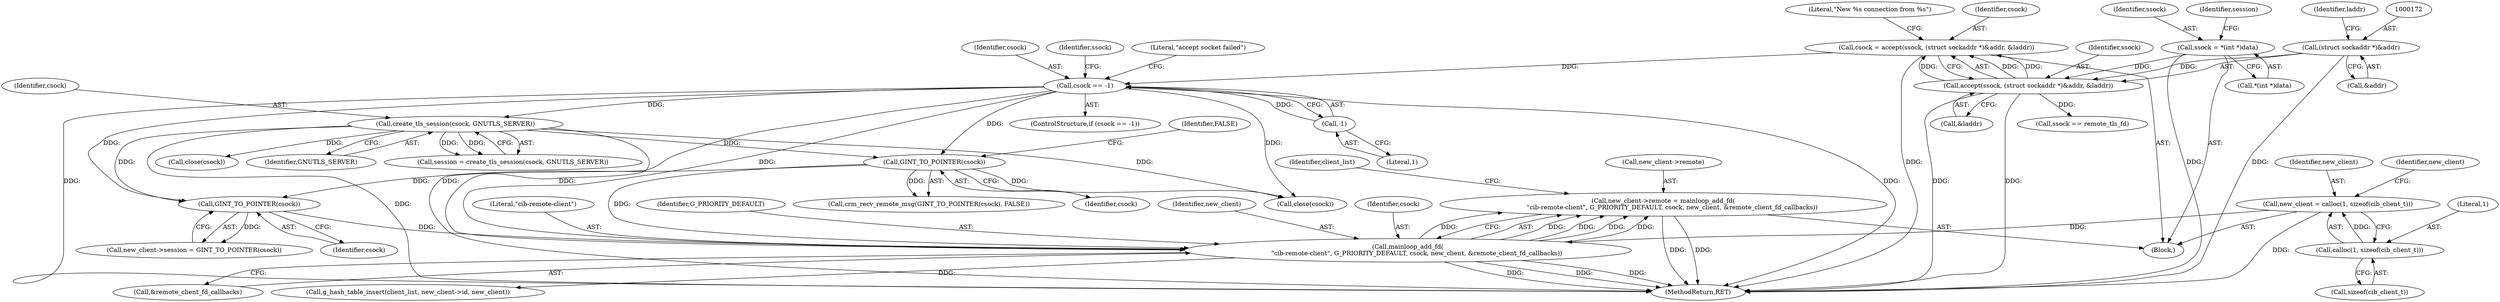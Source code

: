 digraph "0_pacemaker_564f7cc2a51dcd2f28ab12a13394f31be5aa3c93_2@API" {
"1000425" [label="(Call,new_client->remote = mainloop_add_fd(\n         \"cib-remote-client\", G_PRIORITY_DEFAULT, csock, new_client, &remote_client_fd_callbacks))"];
"1000429" [label="(Call,mainloop_add_fd(\n         \"cib-remote-client\", G_PRIORITY_DEFAULT, csock, new_client, &remote_client_fd_callbacks))"];
"1000396" [label="(Call,GINT_TO_POINTER(csock))"];
"1000190" [label="(Call,csock == -1)"];
"1000167" [label="(Call,csock = accept(ssock, (struct sockaddr *)&addr, &laddr))"];
"1000169" [label="(Call,accept(ssock, (struct sockaddr *)&addr, &laddr))"];
"1000129" [label="(Call,ssock = *(int *)data)"];
"1000171" [label="(Call,(struct sockaddr *)&addr)"];
"1000192" [label="(Call,-1)"];
"1000206" [label="(Call,create_tls_session(csock, GNUTLS_SERVER))"];
"1000241" [label="(Call,GINT_TO_POINTER(csock))"];
"1000336" [label="(Call,new_client = calloc(1, sizeof(cib_client_t)))"];
"1000338" [label="(Call,calloc(1, sizeof(cib_client_t)))"];
"1000193" [label="(Literal,1)"];
"1000425" [label="(Call,new_client->remote = mainloop_add_fd(\n         \"cib-remote-client\", G_PRIORITY_DEFAULT, csock, new_client, &remote_client_fd_callbacks))"];
"1000241" [label="(Call,GINT_TO_POINTER(csock))"];
"1000206" [label="(Call,create_tls_session(csock, GNUTLS_SERVER))"];
"1000204" [label="(Call,session = create_tls_session(csock, GNUTLS_SERVER))"];
"1000431" [label="(Identifier,G_PRIORITY_DEFAULT)"];
"1000208" [label="(Identifier,GNUTLS_SERVER)"];
"1000340" [label="(Call,sizeof(cib_client_t))"];
"1000216" [label="(Call,close(csock))"];
"1000434" [label="(Call,&remote_client_fd_callbacks)"];
"1000430" [label="(Literal,\"cib-remote-client\")"];
"1000178" [label="(Literal,\"New %s connection from %s\")"];
"1000433" [label="(Identifier,new_client)"];
"1000336" [label="(Call,new_client = calloc(1, sizeof(cib_client_t)))"];
"1000201" [label="(Identifier,ssock)"];
"1000130" [label="(Identifier,ssock)"];
"1000459" [label="(Call,close(csock))"];
"1000168" [label="(Identifier,csock)"];
"1000180" [label="(Call,ssock == remote_tls_fd)"];
"1000429" [label="(Call,mainloop_add_fd(\n         \"cib-remote-client\", G_PRIORITY_DEFAULT, csock, new_client, &remote_client_fd_callbacks))"];
"1000196" [label="(Literal,\"accept socket failed\")"];
"1000171" [label="(Call,(struct sockaddr *)&addr)"];
"1000169" [label="(Call,accept(ssock, (struct sockaddr *)&addr, &laddr))"];
"1000242" [label="(Identifier,csock)"];
"1000175" [label="(Call,&laddr)"];
"1000129" [label="(Call,ssock = *(int *)data)"];
"1000131" [label="(Call,*(int *)data)"];
"1000176" [label="(Identifier,laddr)"];
"1000137" [label="(Identifier,session)"];
"1000437" [label="(Identifier,client_list)"];
"1000465" [label="(MethodReturn,RET)"];
"1000436" [label="(Call,g_hash_table_insert(client_list, new_client->id, new_client))"];
"1000397" [label="(Identifier,csock)"];
"1000337" [label="(Identifier,new_client)"];
"1000344" [label="(Identifier,new_client)"];
"1000338" [label="(Call,calloc(1, sizeof(cib_client_t)))"];
"1000426" [label="(Call,new_client->remote)"];
"1000392" [label="(Call,new_client->session = GINT_TO_POINTER(csock))"];
"1000108" [label="(Block,)"];
"1000432" [label="(Identifier,csock)"];
"1000167" [label="(Call,csock = accept(ssock, (struct sockaddr *)&addr, &laddr))"];
"1000243" [label="(Identifier,FALSE)"];
"1000189" [label="(ControlStructure,if (csock == -1))"];
"1000396" [label="(Call,GINT_TO_POINTER(csock))"];
"1000191" [label="(Identifier,csock)"];
"1000240" [label="(Call,crm_recv_remote_msg(GINT_TO_POINTER(csock), FALSE))"];
"1000170" [label="(Identifier,ssock)"];
"1000173" [label="(Call,&addr)"];
"1000339" [label="(Literal,1)"];
"1000190" [label="(Call,csock == -1)"];
"1000192" [label="(Call,-1)"];
"1000207" [label="(Identifier,csock)"];
"1000425" -> "1000108"  [label="AST: "];
"1000425" -> "1000429"  [label="CFG: "];
"1000426" -> "1000425"  [label="AST: "];
"1000429" -> "1000425"  [label="AST: "];
"1000437" -> "1000425"  [label="CFG: "];
"1000425" -> "1000465"  [label="DDG: "];
"1000425" -> "1000465"  [label="DDG: "];
"1000429" -> "1000425"  [label="DDG: "];
"1000429" -> "1000425"  [label="DDG: "];
"1000429" -> "1000425"  [label="DDG: "];
"1000429" -> "1000425"  [label="DDG: "];
"1000429" -> "1000425"  [label="DDG: "];
"1000429" -> "1000434"  [label="CFG: "];
"1000430" -> "1000429"  [label="AST: "];
"1000431" -> "1000429"  [label="AST: "];
"1000432" -> "1000429"  [label="AST: "];
"1000433" -> "1000429"  [label="AST: "];
"1000434" -> "1000429"  [label="AST: "];
"1000429" -> "1000465"  [label="DDG: "];
"1000429" -> "1000465"  [label="DDG: "];
"1000429" -> "1000465"  [label="DDG: "];
"1000396" -> "1000429"  [label="DDG: "];
"1000190" -> "1000429"  [label="DDG: "];
"1000206" -> "1000429"  [label="DDG: "];
"1000241" -> "1000429"  [label="DDG: "];
"1000336" -> "1000429"  [label="DDG: "];
"1000429" -> "1000436"  [label="DDG: "];
"1000396" -> "1000392"  [label="AST: "];
"1000396" -> "1000397"  [label="CFG: "];
"1000397" -> "1000396"  [label="AST: "];
"1000392" -> "1000396"  [label="CFG: "];
"1000396" -> "1000392"  [label="DDG: "];
"1000190" -> "1000396"  [label="DDG: "];
"1000206" -> "1000396"  [label="DDG: "];
"1000241" -> "1000396"  [label="DDG: "];
"1000190" -> "1000189"  [label="AST: "];
"1000190" -> "1000192"  [label="CFG: "];
"1000191" -> "1000190"  [label="AST: "];
"1000192" -> "1000190"  [label="AST: "];
"1000196" -> "1000190"  [label="CFG: "];
"1000201" -> "1000190"  [label="CFG: "];
"1000190" -> "1000465"  [label="DDG: "];
"1000190" -> "1000465"  [label="DDG: "];
"1000190" -> "1000465"  [label="DDG: "];
"1000167" -> "1000190"  [label="DDG: "];
"1000192" -> "1000190"  [label="DDG: "];
"1000190" -> "1000206"  [label="DDG: "];
"1000190" -> "1000241"  [label="DDG: "];
"1000190" -> "1000459"  [label="DDG: "];
"1000167" -> "1000108"  [label="AST: "];
"1000167" -> "1000169"  [label="CFG: "];
"1000168" -> "1000167"  [label="AST: "];
"1000169" -> "1000167"  [label="AST: "];
"1000178" -> "1000167"  [label="CFG: "];
"1000167" -> "1000465"  [label="DDG: "];
"1000169" -> "1000167"  [label="DDG: "];
"1000169" -> "1000167"  [label="DDG: "];
"1000169" -> "1000167"  [label="DDG: "];
"1000169" -> "1000175"  [label="CFG: "];
"1000170" -> "1000169"  [label="AST: "];
"1000171" -> "1000169"  [label="AST: "];
"1000175" -> "1000169"  [label="AST: "];
"1000169" -> "1000465"  [label="DDG: "];
"1000169" -> "1000465"  [label="DDG: "];
"1000129" -> "1000169"  [label="DDG: "];
"1000171" -> "1000169"  [label="DDG: "];
"1000169" -> "1000180"  [label="DDG: "];
"1000129" -> "1000108"  [label="AST: "];
"1000129" -> "1000131"  [label="CFG: "];
"1000130" -> "1000129"  [label="AST: "];
"1000131" -> "1000129"  [label="AST: "];
"1000137" -> "1000129"  [label="CFG: "];
"1000129" -> "1000465"  [label="DDG: "];
"1000171" -> "1000173"  [label="CFG: "];
"1000172" -> "1000171"  [label="AST: "];
"1000173" -> "1000171"  [label="AST: "];
"1000176" -> "1000171"  [label="CFG: "];
"1000171" -> "1000465"  [label="DDG: "];
"1000192" -> "1000193"  [label="CFG: "];
"1000193" -> "1000192"  [label="AST: "];
"1000206" -> "1000204"  [label="AST: "];
"1000206" -> "1000208"  [label="CFG: "];
"1000207" -> "1000206"  [label="AST: "];
"1000208" -> "1000206"  [label="AST: "];
"1000204" -> "1000206"  [label="CFG: "];
"1000206" -> "1000465"  [label="DDG: "];
"1000206" -> "1000204"  [label="DDG: "];
"1000206" -> "1000204"  [label="DDG: "];
"1000206" -> "1000216"  [label="DDG: "];
"1000206" -> "1000241"  [label="DDG: "];
"1000206" -> "1000459"  [label="DDG: "];
"1000241" -> "1000240"  [label="AST: "];
"1000241" -> "1000242"  [label="CFG: "];
"1000242" -> "1000241"  [label="AST: "];
"1000243" -> "1000241"  [label="CFG: "];
"1000241" -> "1000240"  [label="DDG: "];
"1000241" -> "1000459"  [label="DDG: "];
"1000336" -> "1000108"  [label="AST: "];
"1000336" -> "1000338"  [label="CFG: "];
"1000337" -> "1000336"  [label="AST: "];
"1000338" -> "1000336"  [label="AST: "];
"1000344" -> "1000336"  [label="CFG: "];
"1000336" -> "1000465"  [label="DDG: "];
"1000338" -> "1000336"  [label="DDG: "];
"1000338" -> "1000340"  [label="CFG: "];
"1000339" -> "1000338"  [label="AST: "];
"1000340" -> "1000338"  [label="AST: "];
}
